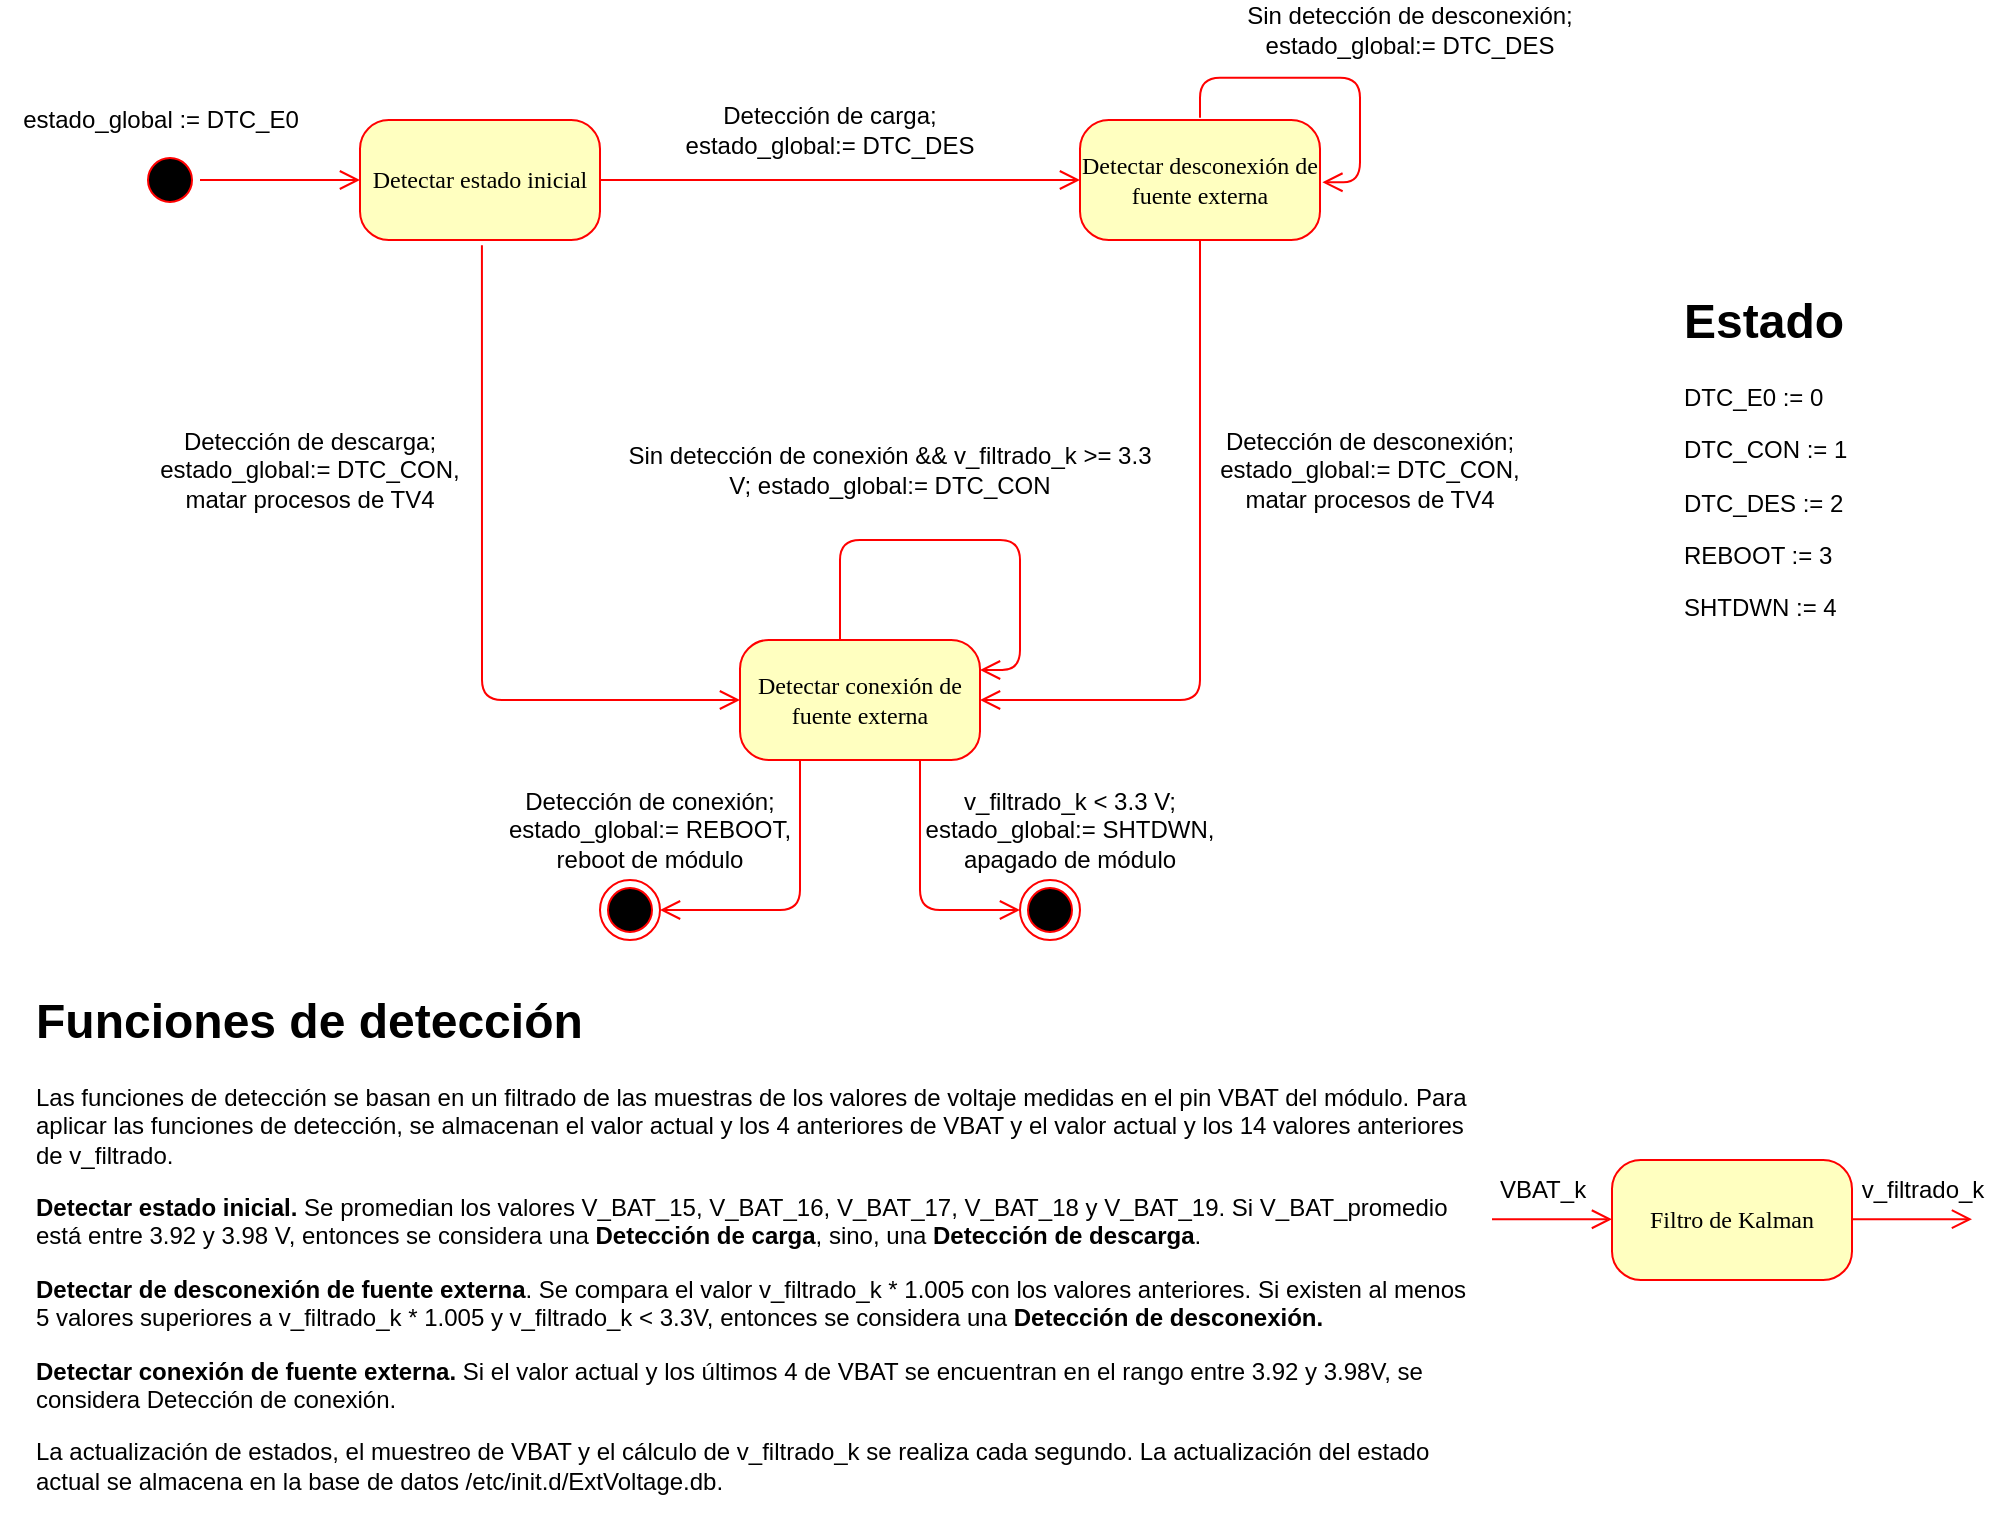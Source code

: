 <mxfile version="28.0.7">
  <diagram name="Page-1" id="58cdce13-f638-feb5-8d6f-7d28b1aa9fa0">
    <mxGraphModel dx="1418" dy="820" grid="1" gridSize="10" guides="1" tooltips="1" connect="1" arrows="1" fold="1" page="1" pageScale="1" pageWidth="1100" pageHeight="850" background="none" math="0" shadow="0">
      <root>
        <mxCell id="0" />
        <mxCell id="1" parent="0" />
        <mxCell id="382b91b5511bd0f7-1" value="" style="ellipse;html=1;shape=startState;fillColor=#000000;strokeColor=#ff0000;rounded=1;shadow=0;comic=0;labelBackgroundColor=none;fontFamily=Verdana;fontSize=12;fontColor=#000000;align=center;direction=south;" parent="1" vertex="1">
          <mxGeometry x="130" y="135" width="30" height="30" as="geometry" />
        </mxCell>
        <mxCell id="382b91b5511bd0f7-6" value="Detectar estado inicial" style="rounded=1;whiteSpace=wrap;html=1;arcSize=24;fillColor=#ffffc0;strokeColor=#ff0000;shadow=0;comic=0;labelBackgroundColor=none;fontFamily=Verdana;fontSize=12;fontColor=#000000;align=center;" parent="1" vertex="1">
          <mxGeometry x="240" y="120" width="120" height="60" as="geometry" />
        </mxCell>
        <mxCell id="2a3bc250acf0617d-9" style="edgeStyle=orthogonalEdgeStyle;html=1;labelBackgroundColor=none;endArrow=open;endSize=8;strokeColor=#ff0000;fontFamily=Verdana;fontSize=12;align=left;" parent="1" source="382b91b5511bd0f7-1" target="382b91b5511bd0f7-6" edge="1">
          <mxGeometry relative="1" as="geometry" />
        </mxCell>
        <mxCell id="24f968d109e7d6b4-3" value="" style="ellipse;html=1;shape=endState;fillColor=#000000;strokeColor=#ff0000;rounded=1;shadow=0;comic=0;labelBackgroundColor=none;fontFamily=Verdana;fontSize=12;fontColor=#000000;align=center;" parent="1" vertex="1">
          <mxGeometry x="360" y="500" width="30" height="30" as="geometry" />
        </mxCell>
        <mxCell id="rniwRAkn4TTbXeauMenW-1" value="Detectar conexión de fuente externa" style="rounded=1;whiteSpace=wrap;html=1;arcSize=24;fillColor=#ffffc0;strokeColor=#ff0000;shadow=0;comic=0;labelBackgroundColor=none;fontFamily=Verdana;fontSize=12;fontColor=#000000;align=center;" parent="1" vertex="1">
          <mxGeometry x="430" y="380" width="120" height="60" as="geometry" />
        </mxCell>
        <mxCell id="rniwRAkn4TTbXeauMenW-3" value="estado_global := DTC_E0" style="text;html=1;align=center;verticalAlign=middle;resizable=0;points=[];autosize=1;strokeColor=none;fillColor=none;" parent="1" vertex="1">
          <mxGeometry x="60" y="105" width="160" height="30" as="geometry" />
        </mxCell>
        <mxCell id="rniwRAkn4TTbXeauMenW-4" value="Detectar desconexión de fuente externa" style="rounded=1;whiteSpace=wrap;html=1;arcSize=24;fillColor=#ffffc0;strokeColor=#ff0000;shadow=0;comic=0;labelBackgroundColor=none;fontFamily=Verdana;fontSize=12;fontColor=#000000;align=center;" parent="1" vertex="1">
          <mxGeometry x="600" y="120" width="120" height="60" as="geometry" />
        </mxCell>
        <mxCell id="rniwRAkn4TTbXeauMenW-7" style="edgeStyle=orthogonalEdgeStyle;html=1;labelBackgroundColor=none;endArrow=open;endSize=8;strokeColor=#ff0000;fontFamily=Verdana;fontSize=12;align=left;exitX=1;exitY=0.5;exitDx=0;exitDy=0;entryX=0;entryY=0.5;entryDx=0;entryDy=0;" parent="1" source="382b91b5511bd0f7-6" target="rniwRAkn4TTbXeauMenW-4" edge="1">
          <mxGeometry relative="1" as="geometry">
            <mxPoint x="370" y="155" as="sourcePoint" />
            <mxPoint x="450" y="155" as="targetPoint" />
          </mxGeometry>
        </mxCell>
        <mxCell id="rniwRAkn4TTbXeauMenW-9" style="edgeStyle=orthogonalEdgeStyle;html=1;labelBackgroundColor=none;endArrow=open;endSize=8;strokeColor=#ff0000;fontFamily=Verdana;fontSize=12;align=left;exitX=0.508;exitY=1.043;exitDx=0;exitDy=0;entryX=0;entryY=0.5;entryDx=0;entryDy=0;exitPerimeter=0;" parent="1" source="382b91b5511bd0f7-6" target="rniwRAkn4TTbXeauMenW-1" edge="1">
          <mxGeometry relative="1" as="geometry">
            <mxPoint x="320" y="190" as="sourcePoint" />
            <mxPoint x="450" y="190" as="targetPoint" />
            <Array as="points">
              <mxPoint x="301" y="410" />
            </Array>
          </mxGeometry>
        </mxCell>
        <mxCell id="rniwRAkn4TTbXeauMenW-10" value="Detección de carga; estado_global:= DTC_DES" style="text;html=1;align=center;verticalAlign=middle;whiteSpace=wrap;rounded=0;" parent="1" vertex="1">
          <mxGeometry x="390" y="110" width="170" height="30" as="geometry" />
        </mxCell>
        <mxCell id="rniwRAkn4TTbXeauMenW-11" value="Sin detección de desconexión; estado_global:= DTC_DES" style="text;html=1;align=center;verticalAlign=middle;whiteSpace=wrap;rounded=0;" parent="1" vertex="1">
          <mxGeometry x="680" y="60" width="170" height="30" as="geometry" />
        </mxCell>
        <mxCell id="rniwRAkn4TTbXeauMenW-12" style="edgeStyle=orthogonalEdgeStyle;html=1;labelBackgroundColor=none;endArrow=open;endSize=8;strokeColor=#ff0000;fontFamily=Verdana;fontSize=12;align=left;exitX=0.5;exitY=0;exitDx=0;exitDy=0;entryX=1.01;entryY=0.538;entryDx=0;entryDy=0;entryPerimeter=0;" parent="1" edge="1">
          <mxGeometry relative="1" as="geometry">
            <mxPoint x="660" y="118.86" as="sourcePoint" />
            <mxPoint x="721.2" y="151.14" as="targetPoint" />
            <Array as="points">
              <mxPoint x="740" y="98.86" />
            </Array>
          </mxGeometry>
        </mxCell>
        <mxCell id="rniwRAkn4TTbXeauMenW-13" value="Detección de descarga; estado_global:= DTC_CON,&lt;div&gt;matar procesos de TV4&lt;/div&gt;" style="text;html=1;align=center;verticalAlign=middle;whiteSpace=wrap;rounded=0;" parent="1" vertex="1">
          <mxGeometry x="130" y="270" width="170" height="50" as="geometry" />
        </mxCell>
        <mxCell id="rniwRAkn4TTbXeauMenW-14" style="edgeStyle=orthogonalEdgeStyle;html=1;labelBackgroundColor=none;endArrow=open;endSize=8;strokeColor=#ff0000;fontFamily=Verdana;fontSize=12;align=left;exitX=0.5;exitY=1;exitDx=0;exitDy=0;entryX=1;entryY=0.5;entryDx=0;entryDy=0;" parent="1" source="rniwRAkn4TTbXeauMenW-4" target="rniwRAkn4TTbXeauMenW-1" edge="1">
          <mxGeometry relative="1" as="geometry">
            <mxPoint x="840" y="200" as="sourcePoint" />
            <mxPoint x="901.2" y="232.28" as="targetPoint" />
            <Array as="points">
              <mxPoint x="660" y="410" />
            </Array>
          </mxGeometry>
        </mxCell>
        <mxCell id="rniwRAkn4TTbXeauMenW-15" value="Detección de desconexión; estado_global:= DTC_CON,&lt;div&gt;matar procesos de TV4&lt;/div&gt;" style="text;html=1;align=center;verticalAlign=middle;whiteSpace=wrap;rounded=0;" parent="1" vertex="1">
          <mxGeometry x="660" y="270" width="170" height="50" as="geometry" />
        </mxCell>
        <mxCell id="rniwRAkn4TTbXeauMenW-16" style="edgeStyle=orthogonalEdgeStyle;html=1;labelBackgroundColor=none;endArrow=open;endSize=8;strokeColor=#ff0000;fontFamily=Verdana;fontSize=12;align=left;exitX=0.5;exitY=0;exitDx=0;exitDy=0;entryX=1;entryY=0.25;entryDx=0;entryDy=0;" parent="1" target="rniwRAkn4TTbXeauMenW-1" edge="1">
          <mxGeometry relative="1" as="geometry">
            <mxPoint x="480" y="380" as="sourcePoint" />
            <mxPoint x="541.2" y="412.28" as="targetPoint" />
            <Array as="points">
              <mxPoint x="480" y="330" />
              <mxPoint x="570" y="330" />
              <mxPoint x="570" y="395" />
            </Array>
          </mxGeometry>
        </mxCell>
        <mxCell id="rniwRAkn4TTbXeauMenW-17" value="Sin detección de conexión &amp;amp;&amp;amp; v_filtrado_k &amp;gt;= 3.3 V; estado_global:= DTC_CON" style="text;html=1;align=center;verticalAlign=middle;whiteSpace=wrap;rounded=0;" parent="1" vertex="1">
          <mxGeometry x="370" y="270" width="270" height="50" as="geometry" />
        </mxCell>
        <mxCell id="rniwRAkn4TTbXeauMenW-18" value="" style="ellipse;html=1;shape=endState;fillColor=#000000;strokeColor=#ff0000;rounded=1;shadow=0;comic=0;labelBackgroundColor=none;fontFamily=Verdana;fontSize=12;fontColor=#000000;align=center;" parent="1" vertex="1">
          <mxGeometry x="570" y="500" width="30" height="30" as="geometry" />
        </mxCell>
        <mxCell id="rniwRAkn4TTbXeauMenW-20" style="edgeStyle=orthogonalEdgeStyle;html=1;labelBackgroundColor=none;endArrow=open;endSize=8;strokeColor=#ff0000;fontFamily=Verdana;fontSize=12;align=left;exitX=0.25;exitY=1;exitDx=0;exitDy=0;entryX=1;entryY=0.5;entryDx=0;entryDy=0;" parent="1" source="rniwRAkn4TTbXeauMenW-1" target="24f968d109e7d6b4-3" edge="1">
          <mxGeometry relative="1" as="geometry">
            <mxPoint x="480" y="510" as="sourcePoint" />
            <mxPoint x="609" y="737" as="targetPoint" />
            <Array as="points">
              <mxPoint x="460" y="515" />
            </Array>
          </mxGeometry>
        </mxCell>
        <mxCell id="rniwRAkn4TTbXeauMenW-22" value="Detección de conexión;&lt;div&gt;estado_global:= REBOOT,&lt;/div&gt;&lt;div&gt;reboot de módulo&lt;/div&gt;" style="text;html=1;align=center;verticalAlign=middle;whiteSpace=wrap;rounded=0;" parent="1" vertex="1">
          <mxGeometry x="310" y="450" width="150" height="50" as="geometry" />
        </mxCell>
        <mxCell id="rniwRAkn4TTbXeauMenW-24" style="edgeStyle=orthogonalEdgeStyle;html=1;labelBackgroundColor=none;endArrow=open;endSize=8;strokeColor=#ff0000;fontFamily=Verdana;fontSize=12;align=left;exitX=0.75;exitY=1;exitDx=0;exitDy=0;entryX=0;entryY=0.5;entryDx=0;entryDy=0;" parent="1" source="rniwRAkn4TTbXeauMenW-1" target="rniwRAkn4TTbXeauMenW-18" edge="1">
          <mxGeometry relative="1" as="geometry">
            <mxPoint x="830" y="370" as="sourcePoint" />
            <mxPoint x="760" y="445" as="targetPoint" />
            <Array as="points">
              <mxPoint x="520" y="515" />
            </Array>
          </mxGeometry>
        </mxCell>
        <mxCell id="rniwRAkn4TTbXeauMenW-25" value="v_filtrado_k &amp;lt; 3.3 V;&lt;div&gt;estado_global:= SHTDWN,&lt;/div&gt;&lt;div&gt;apagado de módulo&lt;/div&gt;" style="text;html=1;align=center;verticalAlign=middle;whiteSpace=wrap;rounded=0;" parent="1" vertex="1">
          <mxGeometry x="520" y="450" width="150" height="50" as="geometry" />
        </mxCell>
        <mxCell id="rniwRAkn4TTbXeauMenW-27" value="&lt;h1 style=&quot;margin-top: 0px;&quot;&gt;Funciones de detección&lt;/h1&gt;&lt;p&gt;Las funciones de detección se basan en un filtrado de las muestras de los valores de voltaje medidas en el pin VBAT del módulo. Para aplicar las funciones de detección, se almacenan el valor actual y los 4 anteriores de VBAT y el valor actual y los 14 valores anteriores de v_filtrado.&lt;/p&gt;&lt;p&gt;&lt;b&gt;Detectar estado inicial.&lt;/b&gt;&amp;nbsp;Se promedian los valores V_BAT_15,&amp;nbsp;&lt;span style=&quot;background-color: transparent; color: light-dark(rgb(0, 0, 0), rgb(255, 255, 255));&quot;&gt;V_BAT_16,&amp;nbsp;&lt;/span&gt;&lt;span style=&quot;background-color: transparent; color: light-dark(rgb(0, 0, 0), rgb(255, 255, 255));&quot;&gt;V_BAT_17,&amp;nbsp;&lt;/span&gt;&lt;span style=&quot;background-color: transparent; color: light-dark(rgb(0, 0, 0), rgb(255, 255, 255));&quot;&gt;V_BAT_18 y&amp;nbsp;&lt;/span&gt;&lt;span style=&quot;background-color: transparent; color: light-dark(rgb(0, 0, 0), rgb(255, 255, 255));&quot;&gt;V_BAT_19. Si V_BAT_promedio está entre 3.92 y 3.98 V, entonces se considera una &lt;b&gt;Detección de carga&lt;/b&gt;, sino, una &lt;b&gt;Detección de descarga&lt;/b&gt;.&amp;nbsp;&lt;/span&gt;&lt;/p&gt;&lt;p&gt;&lt;b&gt;Detectar de desconexión de fuente externa&lt;/b&gt;. Se compara el valor v_filtrado_k * 1.005 con los valores anteriores. Si existen al menos 5 valores superiores a v_filtrado_k * 1.005 y v_filtrado_k &amp;lt; 3.3V, entonces se considera una &lt;b&gt;Detección de desconexión.&lt;/b&gt;&lt;/p&gt;&lt;p&gt;&lt;b&gt;Detectar conexión de fuente externa. &lt;/b&gt;Si el valor actual y los últimos 4 de VBAT se encuentran en el rango entre 3.92 y 3.98V, se considera Detección de conexión.&lt;/p&gt;&lt;p&gt;La actualización de estados, el muestreo de VBAT y el cálculo de v_filtrado_k se realiza cada segundo. La actualización del estado actual se almacena en la base de datos /etc/init.d/ExtVoltage.db.&lt;/p&gt;" style="text;html=1;whiteSpace=wrap;overflow=hidden;rounded=0;" parent="1" vertex="1">
          <mxGeometry x="76" y="550" width="720" height="270" as="geometry" />
        </mxCell>
        <mxCell id="rniwRAkn4TTbXeauMenW-28" value="Filtro de Kalman" style="rounded=1;whiteSpace=wrap;html=1;arcSize=24;fillColor=#ffffc0;strokeColor=#ff0000;shadow=0;comic=0;labelBackgroundColor=none;fontFamily=Verdana;fontSize=12;fontColor=#000000;align=center;" parent="1" vertex="1">
          <mxGeometry x="866" y="640" width="120" height="60" as="geometry" />
        </mxCell>
        <mxCell id="rniwRAkn4TTbXeauMenW-30" style="edgeStyle=orthogonalEdgeStyle;html=1;labelBackgroundColor=none;endArrow=open;endSize=8;strokeColor=#ff0000;fontFamily=Verdana;fontSize=12;align=left;entryX=0;entryY=0.5;entryDx=0;entryDy=0;" parent="1" edge="1">
          <mxGeometry relative="1" as="geometry">
            <mxPoint x="806" y="669.62" as="sourcePoint" />
            <mxPoint x="866" y="669.62" as="targetPoint" />
          </mxGeometry>
        </mxCell>
        <mxCell id="rniwRAkn4TTbXeauMenW-31" style="edgeStyle=orthogonalEdgeStyle;html=1;labelBackgroundColor=none;endArrow=open;endSize=8;strokeColor=#ff0000;fontFamily=Verdana;fontSize=12;align=left;entryX=0;entryY=0.5;entryDx=0;entryDy=0;" parent="1" edge="1">
          <mxGeometry relative="1" as="geometry">
            <mxPoint x="986" y="669.62" as="sourcePoint" />
            <mxPoint x="1046" y="669.62" as="targetPoint" />
            <Array as="points">
              <mxPoint x="1026" y="669.62" />
              <mxPoint x="1026" y="669.62" />
            </Array>
          </mxGeometry>
        </mxCell>
        <mxCell id="rniwRAkn4TTbXeauMenW-32" value="VBAT_k" style="text;html=1;align=center;verticalAlign=middle;resizable=0;points=[];autosize=1;strokeColor=none;fillColor=none;" parent="1" vertex="1">
          <mxGeometry x="796" y="640" width="70" height="30" as="geometry" />
        </mxCell>
        <mxCell id="rniwRAkn4TTbXeauMenW-33" value="v_filtrado_k" style="text;html=1;align=center;verticalAlign=middle;resizable=0;points=[];autosize=1;strokeColor=none;fillColor=none;" parent="1" vertex="1">
          <mxGeometry x="981" y="640" width="80" height="30" as="geometry" />
        </mxCell>
        <mxCell id="-ktJIrFalUcWvJaHLv5J-1" value="&lt;h1 style=&quot;margin-top: 0px;&quot;&gt;Estado&lt;/h1&gt;&lt;p&gt;DTC_E0 := 0&lt;/p&gt;&lt;p&gt;DTC_CON := 1&lt;/p&gt;&lt;p&gt;DTC_DES := 2&lt;/p&gt;&lt;p&gt;REBOOT := 3&lt;/p&gt;&lt;p&gt;SHTDWN := 4&lt;/p&gt;" style="text;html=1;whiteSpace=wrap;overflow=hidden;rounded=0;" vertex="1" parent="1">
          <mxGeometry x="900" y="200" width="110" height="190" as="geometry" />
        </mxCell>
      </root>
    </mxGraphModel>
  </diagram>
</mxfile>
